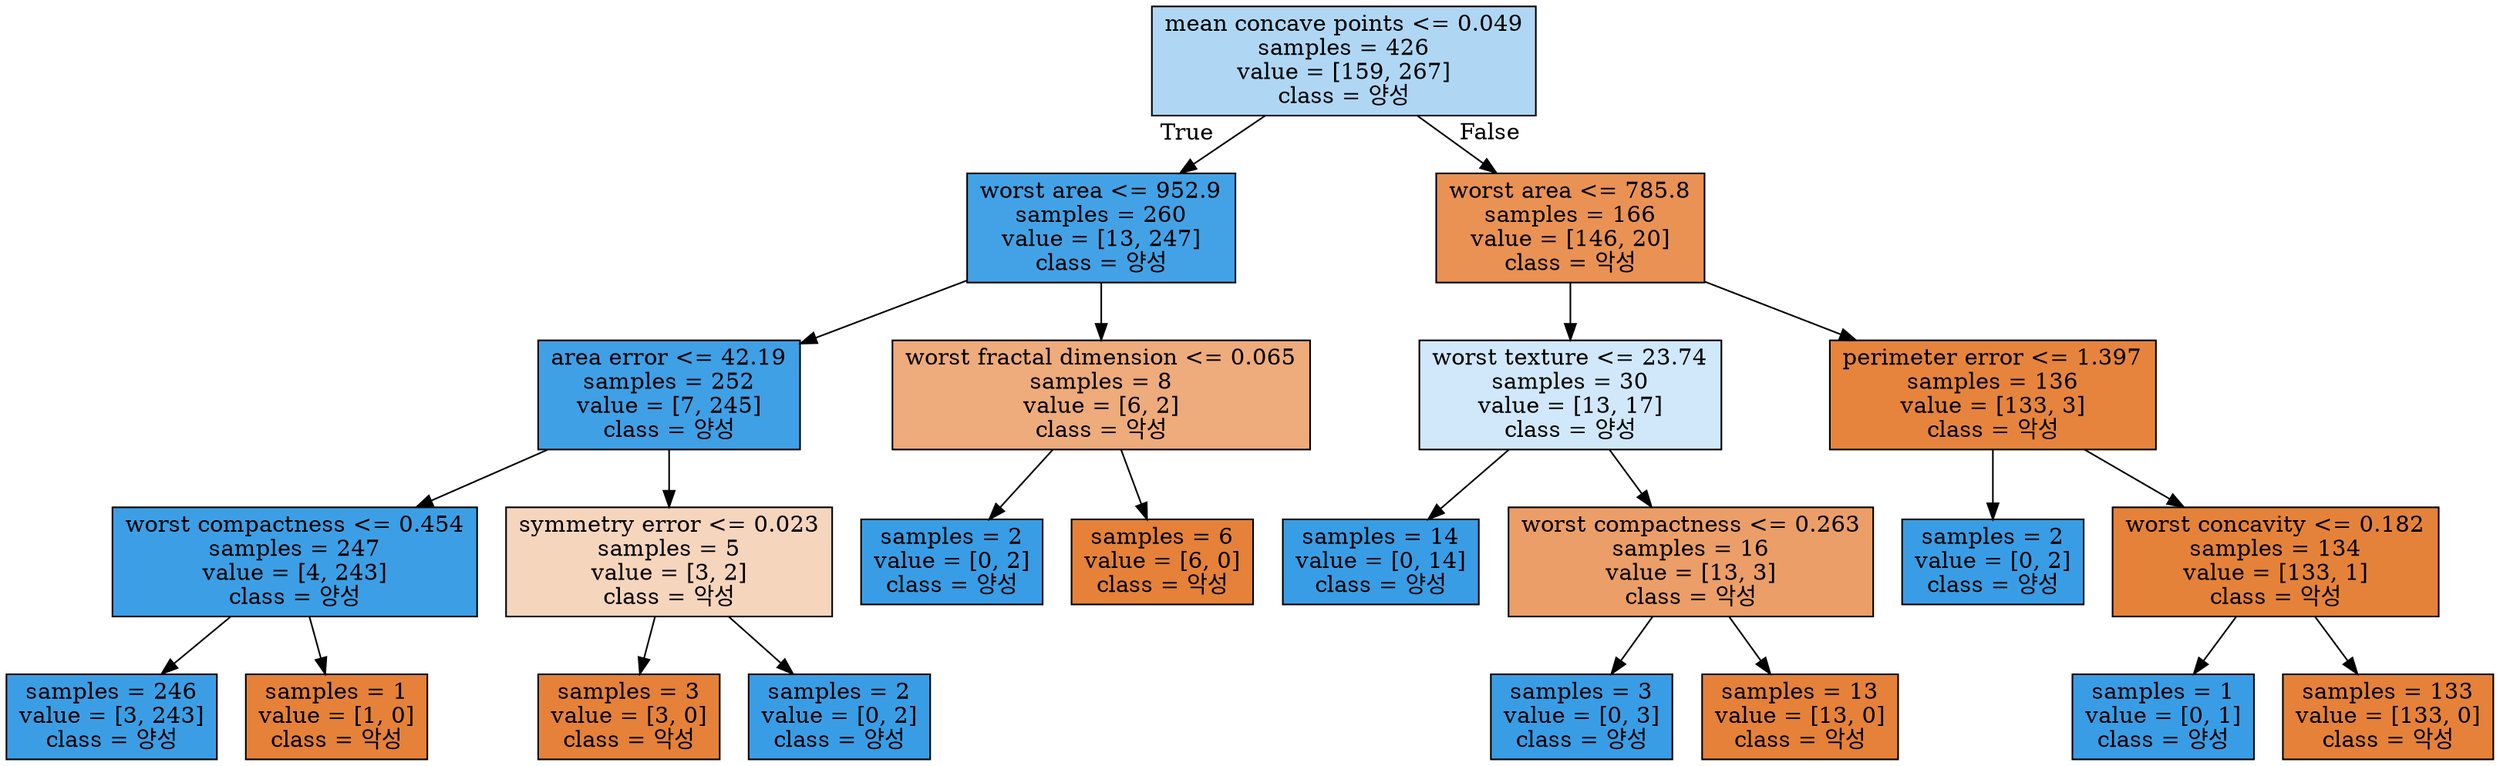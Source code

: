 digraph Tree {
node [shape=box, style="filled", color="black"] ;
0 [label="mean concave points <= 0.049\nsamples = 426\nvalue = [159, 267]\nclass = 양성", fillcolor="#afd7f4"] ;
1 [label="worst area <= 952.9\nsamples = 260\nvalue = [13, 247]\nclass = 양성", fillcolor="#43a2e6"] ;
0 -> 1 [labeldistance=2.5, labelangle=45, headlabel="True"] ;
2 [label="area error <= 42.19\nsamples = 252\nvalue = [7, 245]\nclass = 양성", fillcolor="#3fa0e6"] ;
1 -> 2 ;
3 [label="worst compactness <= 0.454\nsamples = 247\nvalue = [4, 243]\nclass = 양성", fillcolor="#3c9fe5"] ;
2 -> 3 ;
4 [label="samples = 246\nvalue = [3, 243]\nclass = 양성", fillcolor="#3b9ee5"] ;
3 -> 4 ;
5 [label="samples = 1\nvalue = [1, 0]\nclass = 악성", fillcolor="#e58139"] ;
3 -> 5 ;
6 [label="symmetry error <= 0.023\nsamples = 5\nvalue = [3, 2]\nclass = 악성", fillcolor="#f6d5bd"] ;
2 -> 6 ;
7 [label="samples = 3\nvalue = [3, 0]\nclass = 악성", fillcolor="#e58139"] ;
6 -> 7 ;
8 [label="samples = 2\nvalue = [0, 2]\nclass = 양성", fillcolor="#399de5"] ;
6 -> 8 ;
9 [label="worst fractal dimension <= 0.065\nsamples = 8\nvalue = [6, 2]\nclass = 악성", fillcolor="#eeab7b"] ;
1 -> 9 ;
10 [label="samples = 2\nvalue = [0, 2]\nclass = 양성", fillcolor="#399de5"] ;
9 -> 10 ;
11 [label="samples = 6\nvalue = [6, 0]\nclass = 악성", fillcolor="#e58139"] ;
9 -> 11 ;
12 [label="worst area <= 785.8\nsamples = 166\nvalue = [146, 20]\nclass = 악성", fillcolor="#e99254"] ;
0 -> 12 [labeldistance=2.5, labelangle=-45, headlabel="False"] ;
13 [label="worst texture <= 23.74\nsamples = 30\nvalue = [13, 17]\nclass = 양성", fillcolor="#d0e8f9"] ;
12 -> 13 ;
14 [label="samples = 14\nvalue = [0, 14]\nclass = 양성", fillcolor="#399de5"] ;
13 -> 14 ;
15 [label="worst compactness <= 0.263\nsamples = 16\nvalue = [13, 3]\nclass = 악성", fillcolor="#eb9e67"] ;
13 -> 15 ;
16 [label="samples = 3\nvalue = [0, 3]\nclass = 양성", fillcolor="#399de5"] ;
15 -> 16 ;
17 [label="samples = 13\nvalue = [13, 0]\nclass = 악성", fillcolor="#e58139"] ;
15 -> 17 ;
18 [label="perimeter error <= 1.397\nsamples = 136\nvalue = [133, 3]\nclass = 악성", fillcolor="#e6843d"] ;
12 -> 18 ;
19 [label="samples = 2\nvalue = [0, 2]\nclass = 양성", fillcolor="#399de5"] ;
18 -> 19 ;
20 [label="worst concavity <= 0.182\nsamples = 134\nvalue = [133, 1]\nclass = 악성", fillcolor="#e5823a"] ;
18 -> 20 ;
21 [label="samples = 1\nvalue = [0, 1]\nclass = 양성", fillcolor="#399de5"] ;
20 -> 21 ;
22 [label="samples = 133\nvalue = [133, 0]\nclass = 악성", fillcolor="#e58139"] ;
20 -> 22 ;
}
